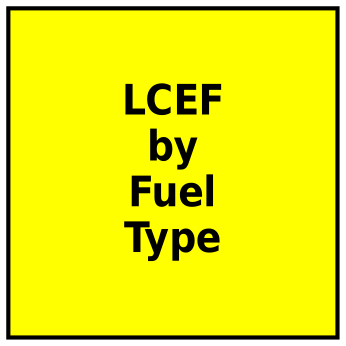 digraph dependencies {
layers="one:two:three";
outputorder="edgesfirst";
nodesep=0.75;
LCEF_by_Fuel_Type [layer="two"] [style="filled"] [height="2.2"] [shape="box"] [fontsize="20"] [fillcolor="yellow"] [fontname="Helvetica-Narrow-Bold"] [fixedsize="true"] [label="LCEF\nby\nFuel\nType"] [width="2.2"] [penwidth="2"];
}